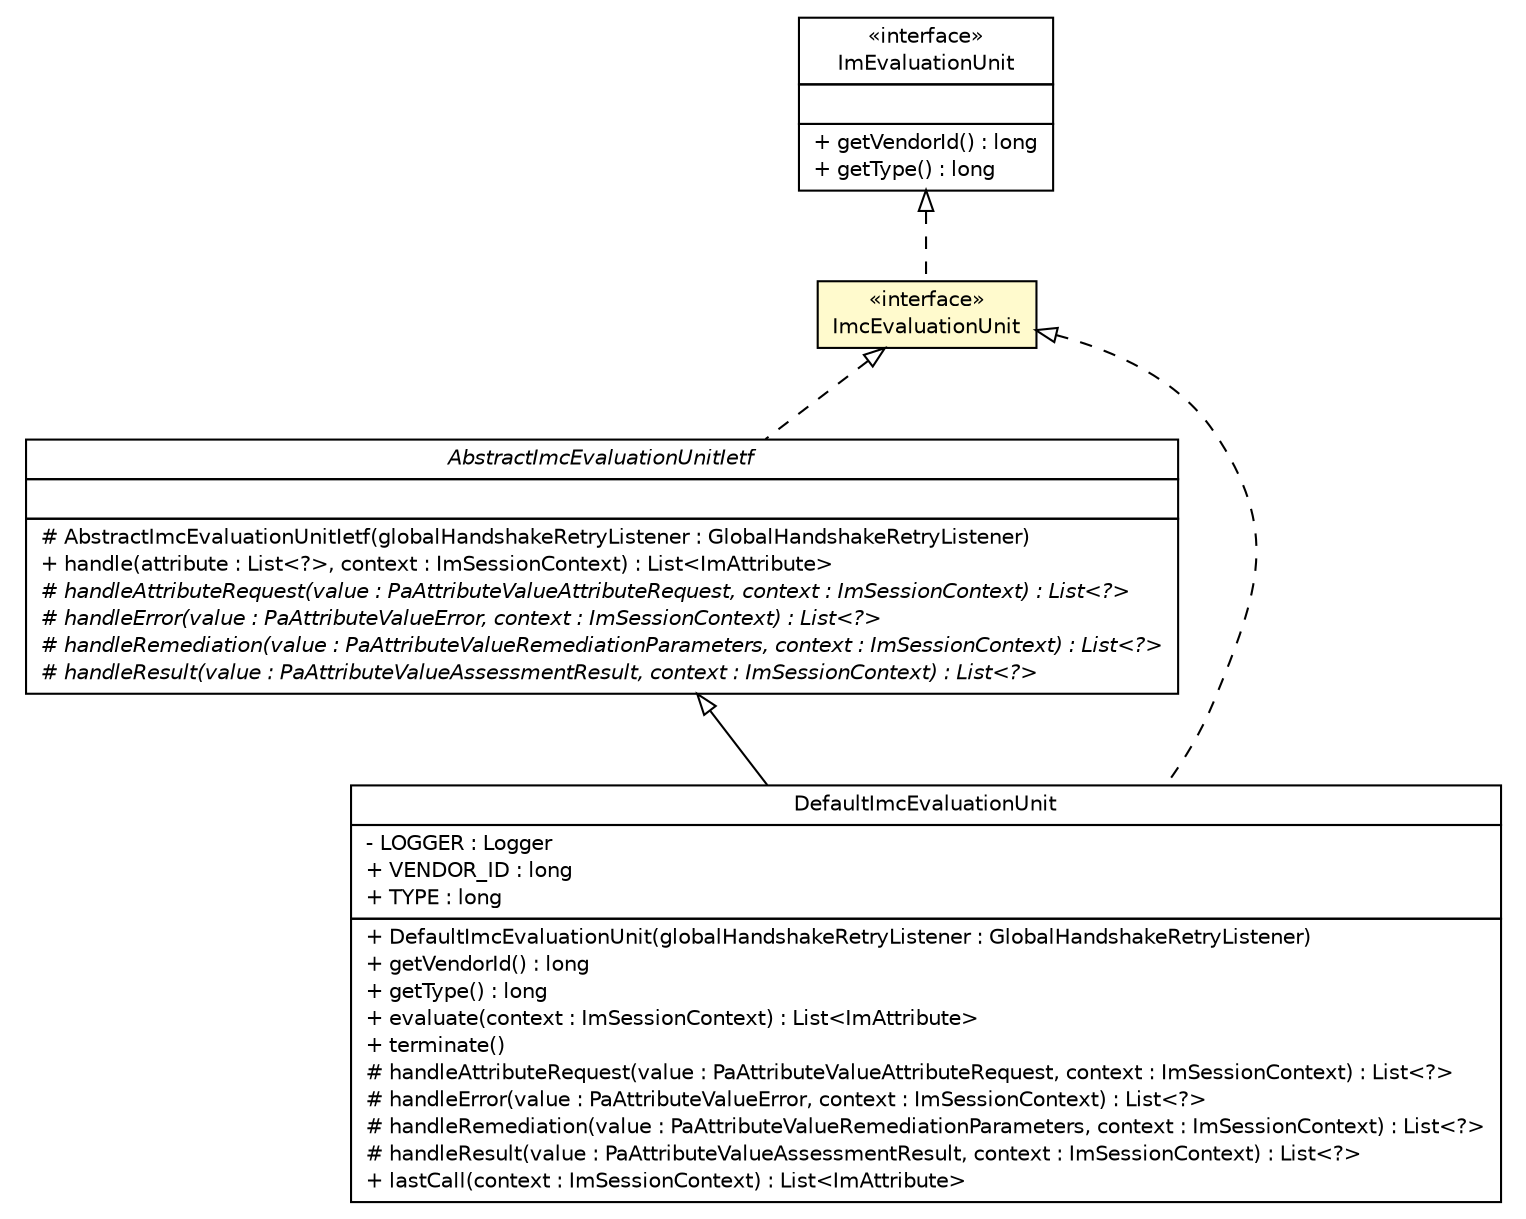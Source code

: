 #!/usr/local/bin/dot
#
# Class diagram 
# Generated by UMLGraph version R5_6 (http://www.umlgraph.org/)
#

digraph G {
	edge [fontname="Helvetica",fontsize=10,labelfontname="Helvetica",labelfontsize=10];
	node [fontname="Helvetica",fontsize=10,shape=plaintext];
	nodesep=0.25;
	ranksep=0.5;
	// de.hsbremen.tc.tnc.im.evaluate.AbstractImcEvaluationUnitIetf
	c4775 [label=<<table title="de.hsbremen.tc.tnc.im.evaluate.AbstractImcEvaluationUnitIetf" border="0" cellborder="1" cellspacing="0" cellpadding="2" port="p" href="./AbstractImcEvaluationUnitIetf.html">
		<tr><td><table border="0" cellspacing="0" cellpadding="1">
<tr><td align="center" balign="center"><font face="Helvetica-Oblique"> AbstractImcEvaluationUnitIetf </font></td></tr>
		</table></td></tr>
		<tr><td><table border="0" cellspacing="0" cellpadding="1">
<tr><td align="left" balign="left">  </td></tr>
		</table></td></tr>
		<tr><td><table border="0" cellspacing="0" cellpadding="1">
<tr><td align="left" balign="left"> # AbstractImcEvaluationUnitIetf(globalHandshakeRetryListener : GlobalHandshakeRetryListener) </td></tr>
<tr><td align="left" balign="left"> + handle(attribute : List&lt;?&gt;, context : ImSessionContext) : List&lt;ImAttribute&gt; </td></tr>
<tr><td align="left" balign="left"><font face="Helvetica-Oblique" point-size="10.0"> # handleAttributeRequest(value : PaAttributeValueAttributeRequest, context : ImSessionContext) : List&lt;?&gt; </font></td></tr>
<tr><td align="left" balign="left"><font face="Helvetica-Oblique" point-size="10.0"> # handleError(value : PaAttributeValueError, context : ImSessionContext) : List&lt;?&gt; </font></td></tr>
<tr><td align="left" balign="left"><font face="Helvetica-Oblique" point-size="10.0"> # handleRemediation(value : PaAttributeValueRemediationParameters, context : ImSessionContext) : List&lt;?&gt; </font></td></tr>
<tr><td align="left" balign="left"><font face="Helvetica-Oblique" point-size="10.0"> # handleResult(value : PaAttributeValueAssessmentResult, context : ImSessionContext) : List&lt;?&gt; </font></td></tr>
		</table></td></tr>
		</table>>, URL="./AbstractImcEvaluationUnitIetf.html", fontname="Helvetica", fontcolor="black", fontsize=10.0];
	// de.hsbremen.tc.tnc.im.evaluate.ImEvaluationUnit
	c4776 [label=<<table title="de.hsbremen.tc.tnc.im.evaluate.ImEvaluationUnit" border="0" cellborder="1" cellspacing="0" cellpadding="2" port="p" href="./ImEvaluationUnit.html">
		<tr><td><table border="0" cellspacing="0" cellpadding="1">
<tr><td align="center" balign="center"> &#171;interface&#187; </td></tr>
<tr><td align="center" balign="center"> ImEvaluationUnit </td></tr>
		</table></td></tr>
		<tr><td><table border="0" cellspacing="0" cellpadding="1">
<tr><td align="left" balign="left">  </td></tr>
		</table></td></tr>
		<tr><td><table border="0" cellspacing="0" cellpadding="1">
<tr><td align="left" balign="left"> + getVendorId() : long </td></tr>
<tr><td align="left" balign="left"> + getType() : long </td></tr>
		</table></td></tr>
		</table>>, URL="./ImEvaluationUnit.html", fontname="Helvetica", fontcolor="black", fontsize=10.0];
	// de.hsbremen.tc.tnc.im.evaluate.ImcEvaluationUnit
	c4785 [label=<<table title="de.hsbremen.tc.tnc.im.evaluate.ImcEvaluationUnit" border="0" cellborder="1" cellspacing="0" cellpadding="2" port="p" bgcolor="lemonChiffon" href="./ImcEvaluationUnit.html">
		<tr><td><table border="0" cellspacing="0" cellpadding="1">
<tr><td align="center" balign="center"> &#171;interface&#187; </td></tr>
<tr><td align="center" balign="center"> ImcEvaluationUnit </td></tr>
		</table></td></tr>
		</table>>, URL="./ImcEvaluationUnit.html", fontname="Helvetica", fontcolor="black", fontsize=10.0];
	// de.hsbremen.tc.tnc.im.evaluate.simple.DefaultImcEvaluationUnit
	c4797 [label=<<table title="de.hsbremen.tc.tnc.im.evaluate.simple.DefaultImcEvaluationUnit" border="0" cellborder="1" cellspacing="0" cellpadding="2" port="p" href="./simple/DefaultImcEvaluationUnit.html">
		<tr><td><table border="0" cellspacing="0" cellpadding="1">
<tr><td align="center" balign="center"> DefaultImcEvaluationUnit </td></tr>
		</table></td></tr>
		<tr><td><table border="0" cellspacing="0" cellpadding="1">
<tr><td align="left" balign="left"> - LOGGER : Logger </td></tr>
<tr><td align="left" balign="left"> + VENDOR_ID : long </td></tr>
<tr><td align="left" balign="left"> + TYPE : long </td></tr>
		</table></td></tr>
		<tr><td><table border="0" cellspacing="0" cellpadding="1">
<tr><td align="left" balign="left"> + DefaultImcEvaluationUnit(globalHandshakeRetryListener : GlobalHandshakeRetryListener) </td></tr>
<tr><td align="left" balign="left"> + getVendorId() : long </td></tr>
<tr><td align="left" balign="left"> + getType() : long </td></tr>
<tr><td align="left" balign="left"> + evaluate(context : ImSessionContext) : List&lt;ImAttribute&gt; </td></tr>
<tr><td align="left" balign="left"> + terminate() </td></tr>
<tr><td align="left" balign="left"> # handleAttributeRequest(value : PaAttributeValueAttributeRequest, context : ImSessionContext) : List&lt;?&gt; </td></tr>
<tr><td align="left" balign="left"> # handleError(value : PaAttributeValueError, context : ImSessionContext) : List&lt;?&gt; </td></tr>
<tr><td align="left" balign="left"> # handleRemediation(value : PaAttributeValueRemediationParameters, context : ImSessionContext) : List&lt;?&gt; </td></tr>
<tr><td align="left" balign="left"> # handleResult(value : PaAttributeValueAssessmentResult, context : ImSessionContext) : List&lt;?&gt; </td></tr>
<tr><td align="left" balign="left"> + lastCall(context : ImSessionContext) : List&lt;ImAttribute&gt; </td></tr>
		</table></td></tr>
		</table>>, URL="./simple/DefaultImcEvaluationUnit.html", fontname="Helvetica", fontcolor="black", fontsize=10.0];
	//de.hsbremen.tc.tnc.im.evaluate.AbstractImcEvaluationUnitIetf implements de.hsbremen.tc.tnc.im.evaluate.ImcEvaluationUnit
	c4785:p -> c4775:p [dir=back,arrowtail=empty,style=dashed];
	//de.hsbremen.tc.tnc.im.evaluate.ImcEvaluationUnit implements de.hsbremen.tc.tnc.im.evaluate.ImEvaluationUnit
	c4776:p -> c4785:p [dir=back,arrowtail=empty,style=dashed];
	//de.hsbremen.tc.tnc.im.evaluate.simple.DefaultImcEvaluationUnit extends de.hsbremen.tc.tnc.im.evaluate.AbstractImcEvaluationUnitIetf
	c4775:p -> c4797:p [dir=back,arrowtail=empty];
	//de.hsbremen.tc.tnc.im.evaluate.simple.DefaultImcEvaluationUnit implements de.hsbremen.tc.tnc.im.evaluate.ImcEvaluationUnit
	c4785:p -> c4797:p [dir=back,arrowtail=empty,style=dashed];
}

